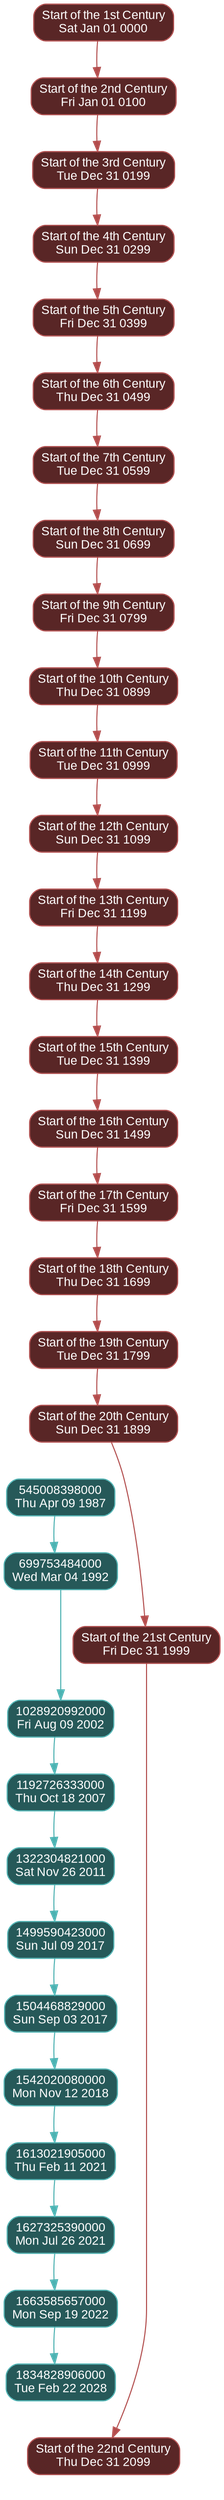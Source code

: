 digraph timeline {
    node [fontname="Arial"; fontsize="12";];
    edge [fontname="Arial"; fontsize="12";];
    bgcolor="transparent";
    comment=" ";
    fontname="Arial";
    fontsize="12";
    label=" ";
    rankdir="TD";
    ranksep="0.5";
    tooltip=" ";
    1 [class="event ted2546d8e4fa6648"; color="#B24C4CFF"; fillcolor="#592626FF"; fontcolor="#FFFFFFFF"; id="Z0000-01-01-0"; label=<Start of the 1st Century<BR ALIGN="CENTER"/>Sat Jan 01 0000>; penwidth="1"; shape="box"; style="solid,rounded,filled"; tooltip="-1988y -215d -23h -13m -18s seit Thu Apr 09 1987\n2026y 292d her"; ts="-62167219200000";];
    2 [class="event ted2546d8e4fa6648"; color="#B24C4CFF"; fillcolor="#592626FF"; fontcolor="#FFFFFFFF"; id="Z0100-01-01-0"; label=<Start of the 2nd Century<BR ALIGN="CENTER"/>Fri Jan 01 0100>; penwidth="1"; shape="box"; style="solid,rounded,filled"; tooltip="-1888y -190d -23h -13m -18s seit Thu Apr 09 1987\n1926y 267d her"; ts="-59011459200000";];
    3 [class="event ted2546d8e4fa6648"; color="#B24C4CFF"; fillcolor="#592626FF"; fontcolor="#FFFFFFFF"; id="Z0199-12-31-0"; label=<Start of the 3rd Century<BR ALIGN="CENTER"/>Tue Dec 31 0199>; penwidth="1"; shape="box"; style="solid,rounded,filled"; tooltip="-1788y -167d -23h -13m -18s seit Thu Apr 09 1987\n1826y 244d her"; ts="-55855872000000";];
    4 [class="event ted2546d8e4fa6648"; color="#B24C4CFF"; fillcolor="#592626FF"; fontcolor="#FFFFFFFF"; id="Z0299-12-31-0"; label=<Start of the 4th Century<BR ALIGN="CENTER"/>Sun Dec 31 0299>; penwidth="1"; shape="box"; style="solid,rounded,filled"; tooltip="-1688y -143d -23h -13m -18s seit Thu Apr 09 1987\n1726y 220d her"; ts="-52700198400000";];
    5 [class="event ted2546d8e4fa6648"; color="#B24C4CFF"; fillcolor="#592626FF"; fontcolor="#FFFFFFFF"; id="Z0399-12-31-0"; label=<Start of the 5th Century<BR ALIGN="CENTER"/>Fri Dec 31 0399>; penwidth="1"; shape="box"; style="solid,rounded,filled"; tooltip="-1588y -119d -23h -13m -18s seit Thu Apr 09 1987\n1626y 196d her"; ts="-49544524800000";];
    6 [class="event ted2546d8e4fa6648"; color="#B24C4CFF"; fillcolor="#592626FF"; fontcolor="#FFFFFFFF"; id="Z0499-12-31-0"; label=<Start of the 6th Century<BR ALIGN="CENTER"/>Thu Dec 31 0499>; penwidth="1"; shape="box"; style="solid,rounded,filled"; tooltip="-1488y -94d -23h -13m -18s seit Thu Apr 09 1987\n1526y 171d her"; ts="-46388764800000";];
    7 [class="event ted2546d8e4fa6648"; color="#B24C4CFF"; fillcolor="#592626FF"; fontcolor="#FFFFFFFF"; id="Z0599-12-31-0"; label=<Start of the 7th Century<BR ALIGN="CENTER"/>Tue Dec 31 0599>; penwidth="1"; shape="box"; style="solid,rounded,filled"; tooltip="-1388y -70d -23h -13m -18s seit Thu Apr 09 1987\n1426y 147d her"; ts="-43233091200000";];
    8 [class="event ted2546d8e4fa6648"; color="#B24C4CFF"; fillcolor="#592626FF"; fontcolor="#FFFFFFFF"; id="Z0699-12-31-0"; label=<Start of the 8th Century<BR ALIGN="CENTER"/>Sun Dec 31 0699>; penwidth="1"; shape="box"; style="solid,rounded,filled"; tooltip="-1288y -46d -23h -13m -18s seit Thu Apr 09 1987\n1326y 123d her"; ts="-40077417600000";];
    9 [class="event ted2546d8e4fa6648"; color="#B24C4CFF"; fillcolor="#592626FF"; fontcolor="#FFFFFFFF"; id="Z0799-12-31-0"; label=<Start of the 9th Century<BR ALIGN="CENTER"/>Fri Dec 31 0799>; penwidth="1"; shape="box"; style="solid,rounded,filled"; tooltip="-1188y -22d -23h -13m -18s seit Thu Apr 09 1987\n1226y 99d her"; ts="-36921744000000";];
    10 [class="event ted2546d8e4fa6648"; color="#B24C4CFF"; fillcolor="#592626FF"; fontcolor="#FFFFFFFF"; id="Z0899-12-31-0"; label=<Start of the 10th Century<BR ALIGN="CENTER"/>Thu Dec 31 0899>; penwidth="1"; shape="box"; style="solid,rounded,filled"; tooltip="-1087y -362d -23h -13m -18s seit Thu Apr 09 1987\n1126y 74d her"; ts="-33765984000000";];
    11 [class="event ted2546d8e4fa6648"; color="#B24C4CFF"; fillcolor="#592626FF"; fontcolor="#FFFFFFFF"; id="Z0999-12-31-0"; label=<Start of the 11th Century<BR ALIGN="CENTER"/>Tue Dec 31 0999>; penwidth="1"; shape="box"; style="solid,rounded,filled"; tooltip="-987y -338d -23h -13m -18s seit Thu Apr 09 1987\n1026y 50d her"; ts="-30610310400000";];
    12 [class="event ted2546d8e4fa6648"; color="#B24C4CFF"; fillcolor="#592626FF"; fontcolor="#FFFFFFFF"; id="Z1099-12-31-0"; label=<Start of the 12th Century<BR ALIGN="CENTER"/>Sun Dec 31 1099>; penwidth="1"; shape="box"; style="solid,rounded,filled"; tooltip="-887y -314d -23h -13m -18s seit Thu Apr 09 1987\n926y 26d her"; ts="-27454636800000";];
    13 [class="event ted2546d8e4fa6648"; color="#B24C4CFF"; fillcolor="#592626FF"; fontcolor="#FFFFFFFF"; id="Z1199-12-31-0"; label=<Start of the 13th Century<BR ALIGN="CENTER"/>Fri Dec 31 1199>; penwidth="1"; shape="box"; style="solid,rounded,filled"; tooltip="-787y -290d -23h -13m -18s seit Thu Apr 09 1987\n826y 2d her"; ts="-24298963200000";];
    14 [class="event ted2546d8e4fa6648"; color="#B24C4CFF"; fillcolor="#592626FF"; fontcolor="#FFFFFFFF"; id="Z1299-12-31-0"; label=<Start of the 14th Century<BR ALIGN="CENTER"/>Thu Dec 31 1299>; penwidth="1"; shape="box"; style="solid,rounded,filled"; tooltip="-687y -265d -23h -13m -18s seit Thu Apr 09 1987\n725y 342d her"; ts="-21143203200000";];
    15 [class="event ted2546d8e4fa6648"; color="#B24C4CFF"; fillcolor="#592626FF"; fontcolor="#FFFFFFFF"; id="Z1399-12-31-0"; label=<Start of the 15th Century<BR ALIGN="CENTER"/>Tue Dec 31 1399>; penwidth="1"; shape="box"; style="solid,rounded,filled"; tooltip="-587y -241d -23h -13m -18s seit Thu Apr 09 1987\n625y 318d her"; ts="-17987529600000";];
    16 [class="event ted2546d8e4fa6648"; color="#B24C4CFF"; fillcolor="#592626FF"; fontcolor="#FFFFFFFF"; id="Z1499-12-31-0"; label=<Start of the 16th Century<BR ALIGN="CENTER"/>Sun Dec 31 1499>; penwidth="1"; shape="box"; style="solid,rounded,filled"; tooltip="-487y -217d -23h -13m -18s seit Thu Apr 09 1987\n525y 294d her"; ts="-14831856000000";];
    17 [class="event ted2546d8e4fa6648"; color="#B24C4CFF"; fillcolor="#592626FF"; fontcolor="#FFFFFFFF"; id="Z1599-12-31-0"; label=<Start of the 17th Century<BR ALIGN="CENTER"/>Fri Dec 31 1599>; penwidth="1"; shape="box"; style="solid,rounded,filled"; tooltip="-387y -193d -23h -13m -18s seit Thu Apr 09 1987\n425y 270d her"; ts="-11676182400000";];
    18 [class="event ted2546d8e4fa6648"; color="#B24C4CFF"; fillcolor="#592626FF"; fontcolor="#FFFFFFFF"; id="Z1699-12-31-0"; label=<Start of the 18th Century<BR ALIGN="CENTER"/>Thu Dec 31 1699>; penwidth="1"; shape="box"; style="solid,rounded,filled"; tooltip="-287y -168d -23h -13m -18s seit Thu Apr 09 1987\n325y 245d her"; ts="-8520422400000";];
    19 [class="event ted2546d8e4fa6648"; color="#B24C4CFF"; fillcolor="#592626FF"; fontcolor="#FFFFFFFF"; id="Z1799-12-31-0"; label=<Start of the 19th Century<BR ALIGN="CENTER"/>Tue Dec 31 1799>; penwidth="1"; shape="box"; style="solid,rounded,filled"; tooltip="-187y -144d -23h -13m -18s seit Thu Apr 09 1987\n225y 221d her"; ts="-5364748800000";];
    20 [class="event ted2546d8e4fa6648"; color="#B24C4CFF"; fillcolor="#592626FF"; fontcolor="#FFFFFFFF"; id="Z1899-12-31-0"; label=<Start of the 20th Century<BR ALIGN="CENTER"/>Sun Dec 31 1899>; penwidth="1"; shape="box"; style="solid,rounded,filled"; tooltip="-87y -120d -23h -13m -18s seit Thu Apr 09 1987\n125y 197d her"; ts="-2209075200000";];
    21 [class="event teb2b2475ab050fb7"; color="#4CB2B2FF"; fillcolor="#265959FF"; fontcolor="#FFFFFFFF"; id="Z1987-04-09-0"; label=<545008398000<BR ALIGN="CENTER"/>Thu Apr 09 1987>; penwidth="1"; shape="box"; style="solid,rounded,filled"; tooltip="-23h -13m -18s seit Thu Apr 09 1987\n38y 77d her"; ts="544924800000";];
    22 [class="event teb2b2475ab050fb7"; color="#4CB2B2FF"; fillcolor="#265959FF"; fontcolor="#FFFFFFFF"; id="Z1992-03-04-0"; label=<699753484000<BR ALIGN="CENTER"/>Wed Mar 04 1992>; penwidth="1"; shape="box"; style="solid,rounded,filled"; tooltip="4y 330d 46m 42s seit Thu Apr 09 1987\n33y 111d her"; ts="699667200000";];
    23 [class="event ted2546d8e4fa6648"; color="#B24C4CFF"; fillcolor="#592626FF"; fontcolor="#FFFFFFFF"; id="Z1999-12-31-0"; label=<Start of the 21st Century<BR ALIGN="CENTER"/>Fri Dec 31 1999>; penwidth="1"; shape="box"; style="solid,rounded,filled"; tooltip="12y 268d 46m 42s seit Thu Apr 09 1987\n25y 173d her"; ts="946598400000";];
    24 [class="event teb2b2475ab050fb7"; color="#4CB2B2FF"; fillcolor="#265959FF"; fontcolor="#FFFFFFFF"; id="Z2002-08-09-0"; label=<1028920992000<BR ALIGN="CENTER"/>Fri Aug 09 2002>; penwidth="1"; shape="box"; style="solid,rounded,filled"; tooltip="15y 125d 46m 42s seit Thu Apr 09 1987\n22y 316d her"; ts="1028851200000";];
    25 [class="event teb2b2475ab050fb7"; color="#4CB2B2FF"; fillcolor="#265959FF"; fontcolor="#FFFFFFFF"; id="Z2007-10-18-0"; label=<1192726333000<BR ALIGN="CENTER"/>Thu Oct 18 2007>; penwidth="1"; shape="box"; style="solid,rounded,filled"; tooltip="20y 196d 46m 42s seit Thu Apr 09 1987\n17y 245d her"; ts="1192665600000";];
    26 [class="event teb2b2475ab050fb7"; color="#4CB2B2FF"; fillcolor="#265959FF"; fontcolor="#FFFFFFFF"; id="Z2011-11-26-0"; label=<1322304821000<BR ALIGN="CENTER"/>Sat Nov 26 2011>; penwidth="1"; shape="box"; style="solid,rounded,filled"; tooltip="24y 236d 46m 42s seit Thu Apr 09 1987\n13y 205d her"; ts="1322265600000";];
    27 [class="event teb2b2475ab050fb7"; color="#4CB2B2FF"; fillcolor="#265959FF"; fontcolor="#FFFFFFFF"; id="Z2017-07-09-0"; label=<1499590423000<BR ALIGN="CENTER"/>Sun Jul 09 2017>; penwidth="1"; shape="box"; style="solid,rounded,filled"; tooltip="30y 98d 46m 42s seit Thu Apr 09 1987\n7y 343d her"; ts="1499558400000";];
    28 [class="event teb2b2475ab050fb7"; color="#4CB2B2FF"; fillcolor="#265959FF"; fontcolor="#FFFFFFFF"; id="Z2017-09-03-0"; label=<1504468829000<BR ALIGN="CENTER"/>Sun Sep 03 2017>; penwidth="1"; shape="box"; style="solid,rounded,filled"; tooltip="30y 154d 46m 42s seit Thu Apr 09 1987\n7y 287d her"; ts="1504396800000";];
    29 [class="event teb2b2475ab050fb7"; color="#4CB2B2FF"; fillcolor="#265959FF"; fontcolor="#FFFFFFFF"; id="Z2018-11-12-0"; label=<1542020080000<BR ALIGN="CENTER"/>Mon Nov 12 2018>; penwidth="1"; shape="box"; style="solid,rounded,filled"; tooltip="31y 224d 46m 42s seit Thu Apr 09 1987\n6y 217d her"; ts="1541980800000";];
    30 [class="event teb2b2475ab050fb7"; color="#4CB2B2FF"; fillcolor="#265959FF"; fontcolor="#FFFFFFFF"; id="Z2021-02-11-0"; label=<1613021905000<BR ALIGN="CENTER"/>Thu Feb 11 2021>; penwidth="1"; shape="box"; style="solid,rounded,filled"; tooltip="33y 316d 46m 42s seit Thu Apr 09 1987\n4y 125d her"; ts="1613001600000";];
    31 [class="event teb2b2475ab050fb7"; color="#4CB2B2FF"; fillcolor="#265959FF"; fontcolor="#FFFFFFFF"; id="Z2021-07-26-0"; label=<1627325390000<BR ALIGN="CENTER"/>Mon Jul 26 2021>; penwidth="1"; shape="box"; style="solid,rounded,filled"; tooltip="34y 116d 46m 42s seit Thu Apr 09 1987\n3y 325d her"; ts="1627257600000";];
    32 [class="event teb2b2475ab050fb7"; color="#4CB2B2FF"; fillcolor="#265959FF"; fontcolor="#FFFFFFFF"; id="Z2022-09-19-0"; label=<1663585657000<BR ALIGN="CENTER"/>Mon Sep 19 2022>; penwidth="1"; shape="box"; style="solid,rounded,filled"; tooltip="35y 171d 46m 42s seit Thu Apr 09 1987\n2y 270d her"; ts="1663545600000";];
    33 [class="event teb2b2475ab050fb7"; color="#4CB2B2FF"; fillcolor="#265959FF"; fontcolor="#FFFFFFFF"; id="Z2028-02-22-0"; label=<1834828906000<BR ALIGN="CENTER"/>Tue Feb 22 2028>; penwidth="1"; shape="box"; style="solid,rounded,filled"; tooltip="40y 328d 46m 42s seit Thu Apr 09 1987\n-2y -252d her"; ts="1834790400000";];
    34 [class="event ted2546d8e4fa6648"; color="#B24C4CFF"; fillcolor="#592626FF"; fontcolor="#FFFFFFFF"; id="Z2099-12-31-0"; label=<Start of the 22nd Century<BR ALIGN="CENTER"/>Thu Dec 31 2099>; penwidth="1"; shape="box"; style="solid,rounded,filled"; tooltip="112y 293d 46m 42s seit Thu Apr 09 1987\n-74y -217d her"; ts="4102358400000";];
    21 -> 22 [color="#4CB2B2FF"; penwidth="1"; samehead="0"; sametail="0"; style="solid"; tooltip="4y 331d passed";];
    22 -> 24 [color="#4CB2B2FF"; penwidth="1"; samehead="0"; sametail="0"; style="solid"; tooltip="10y 160d passed";];
    24 -> 25 [color="#4CB2B2FF"; penwidth="1"; samehead="0"; sametail="0"; style="solid"; tooltip="5y 71d passed";];
    25 -> 26 [color="#4CB2B2FF"; penwidth="1"; samehead="0"; sametail="0"; style="solid"; tooltip="4y 40d passed";];
    26 -> 27 [color="#4CB2B2FF"; penwidth="1"; samehead="0"; sametail="0"; style="solid"; tooltip="5y 227d passed";];
    27 -> 28 [color="#4CB2B2FF"; penwidth="1"; samehead="0"; sametail="0"; style="solid"; tooltip="56d passed";];
    28 -> 29 [color="#4CB2B2FF"; penwidth="1"; samehead="0"; sametail="0"; style="solid"; tooltip="1y 70d passed";];
    29 -> 30 [color="#4CB2B2FF"; penwidth="1"; samehead="0"; sametail="0"; style="solid"; tooltip="2y 92d passed";];
    30 -> 31 [color="#4CB2B2FF"; penwidth="1"; samehead="0"; sametail="0"; style="solid"; tooltip="165d passed";];
    31 -> 32 [color="#4CB2B2FF"; penwidth="1"; samehead="0"; sametail="0"; style="solid"; tooltip="1y 55d passed";];
    32 -> 33 [color="#4CB2B2FF"; penwidth="1"; samehead="0"; sametail="0"; style="solid"; tooltip="5y 157d passed";];
    1 -> 2 [color="#B24C4CFF"; penwidth="1"; samehead="1"; sametail="1"; style="solid"; tooltip="100y 25d passed";];
    2 -> 3 [color="#B24C4CFF"; penwidth="1"; samehead="1"; sametail="1"; style="solid"; tooltip="100y 23d passed";];
    3 -> 4 [color="#B24C4CFF"; penwidth="1"; samehead="1"; sametail="1"; style="solid"; tooltip="100y 24d passed";];
    4 -> 5 [color="#B24C4CFF"; penwidth="1"; samehead="1"; sametail="1"; style="solid"; tooltip="100y 24d passed";];
    5 -> 6 [color="#B24C4CFF"; penwidth="1"; samehead="1"; sametail="1"; style="solid"; tooltip="100y 25d passed";];
    6 -> 7 [color="#B24C4CFF"; penwidth="1"; samehead="1"; sametail="1"; style="solid"; tooltip="100y 24d passed";];
    7 -> 8 [color="#B24C4CFF"; penwidth="1"; samehead="1"; sametail="1"; style="solid"; tooltip="100y 24d passed";];
    8 -> 9 [color="#B24C4CFF"; penwidth="1"; samehead="1"; sametail="1"; style="solid"; tooltip="100y 24d passed";];
    9 -> 10 [color="#B24C4CFF"; penwidth="1"; samehead="1"; sametail="1"; style="solid"; tooltip="100y 25d passed";];
    10 -> 11 [color="#B24C4CFF"; penwidth="1"; samehead="1"; sametail="1"; style="solid"; tooltip="100y 24d passed";];
    11 -> 12 [color="#B24C4CFF"; penwidth="1"; samehead="1"; sametail="1"; style="solid"; tooltip="100y 24d passed";];
    12 -> 13 [color="#B24C4CFF"; penwidth="1"; samehead="1"; sametail="1"; style="solid"; tooltip="100y 24d passed";];
    13 -> 14 [color="#B24C4CFF"; penwidth="1"; samehead="1"; sametail="1"; style="solid"; tooltip="100y 25d passed";];
    14 -> 15 [color="#B24C4CFF"; penwidth="1"; samehead="1"; sametail="1"; style="solid"; tooltip="100y 24d passed";];
    15 -> 16 [color="#B24C4CFF"; penwidth="1"; samehead="1"; sametail="1"; style="solid"; tooltip="100y 24d passed";];
    16 -> 17 [color="#B24C4CFF"; penwidth="1"; samehead="1"; sametail="1"; style="solid"; tooltip="100y 24d passed";];
    17 -> 18 [color="#B24C4CFF"; penwidth="1"; samehead="1"; sametail="1"; style="solid"; tooltip="100y 25d passed";];
    18 -> 19 [color="#B24C4CFF"; penwidth="1"; samehead="1"; sametail="1"; style="solid"; tooltip="100y 24d passed";];
    19 -> 20 [color="#B24C4CFF"; penwidth="1"; samehead="1"; sametail="1"; style="solid"; tooltip="100y 24d passed";];
    20 -> 23 [color="#B24C4CFF"; penwidth="1"; samehead="1"; sametail="1"; style="solid"; tooltip="100y 24d passed";];
    23 -> 34 [color="#B24C4CFF"; penwidth="1"; samehead="1"; sametail="1"; style="solid"; tooltip="100y 25d passed";];
    1 -> 2 [style="invis";];
    2 -> 3 [style="invis";];
    3 -> 4 [style="invis";];
    4 -> 5 [style="invis";];
    5 -> 6 [style="invis";];
    6 -> 7 [style="invis";];
    7 -> 8 [style="invis";];
    8 -> 9 [style="invis";];
    9 -> 10 [style="invis";];
    10 -> 11 [style="invis";];
    11 -> 12 [style="invis";];
    12 -> 13 [style="invis";];
    13 -> 14 [style="invis";];
    14 -> 15 [style="invis";];
    15 -> 16 [style="invis";];
    16 -> 17 [style="invis";];
    17 -> 18 [style="invis";];
    18 -> 19 [style="invis";];
    19 -> 20 [style="invis";];
    20 -> 21 [style="invis";];
    21 -> 22 [style="invis";];
    22 -> 23 [style="invis";];
    23 -> 24 [style="invis";];
    24 -> 25 [style="invis";];
    25 -> 26 [style="invis";];
    26 -> 27 [style="invis";];
    27 -> 28 [style="invis";];
    28 -> 29 [style="invis";];
    29 -> 30 [style="invis";];
    30 -> 31 [style="invis";];
    31 -> 32 [style="invis";];
    32 -> 33 [style="invis";];
    33 -> 34 [style="invis";];
}